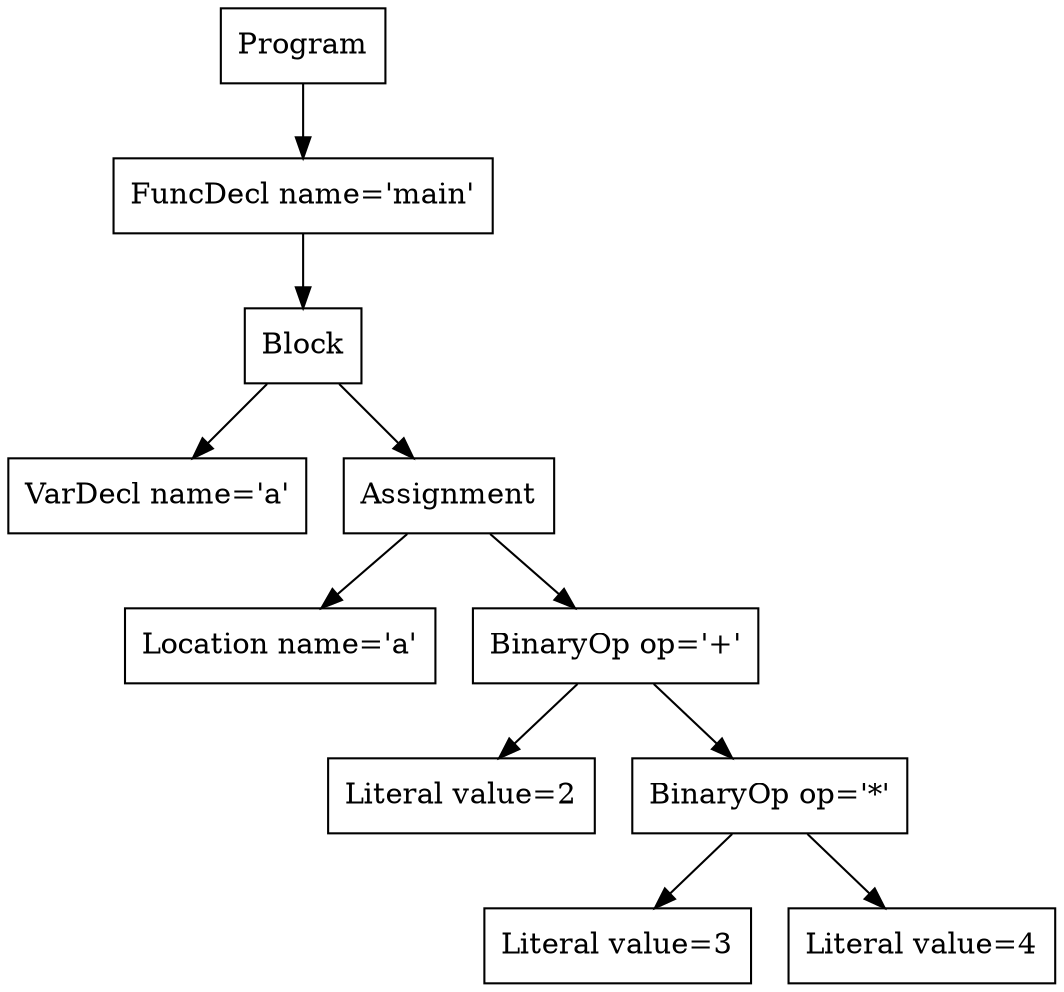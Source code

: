 digraph AST {
3 [shape=box, label="VarDecl name='a'"];
5 [shape=box, label="Location name='a'"];
7 [shape=box, label="Literal value=2"];
9 [shape=box, label="Literal value=3"];
10 [shape=box, label="Literal value=4"];
8 [shape=box, label="BinaryOp op='*'"];
8 -> 9;
8 -> 10;
6 [shape=box, label="BinaryOp op='+'"];
6 -> 7;
6 -> 8;
4 [shape=box, label="Assignment"];
4 -> 5;
4 -> 6;
2 [shape=box, label="Block"];
2 -> 3;
2 -> 4;
1 [shape=box, label="FuncDecl name='main'"];
1 -> 2;
0 [shape=box, label="Program"];
0 -> 1;
}
